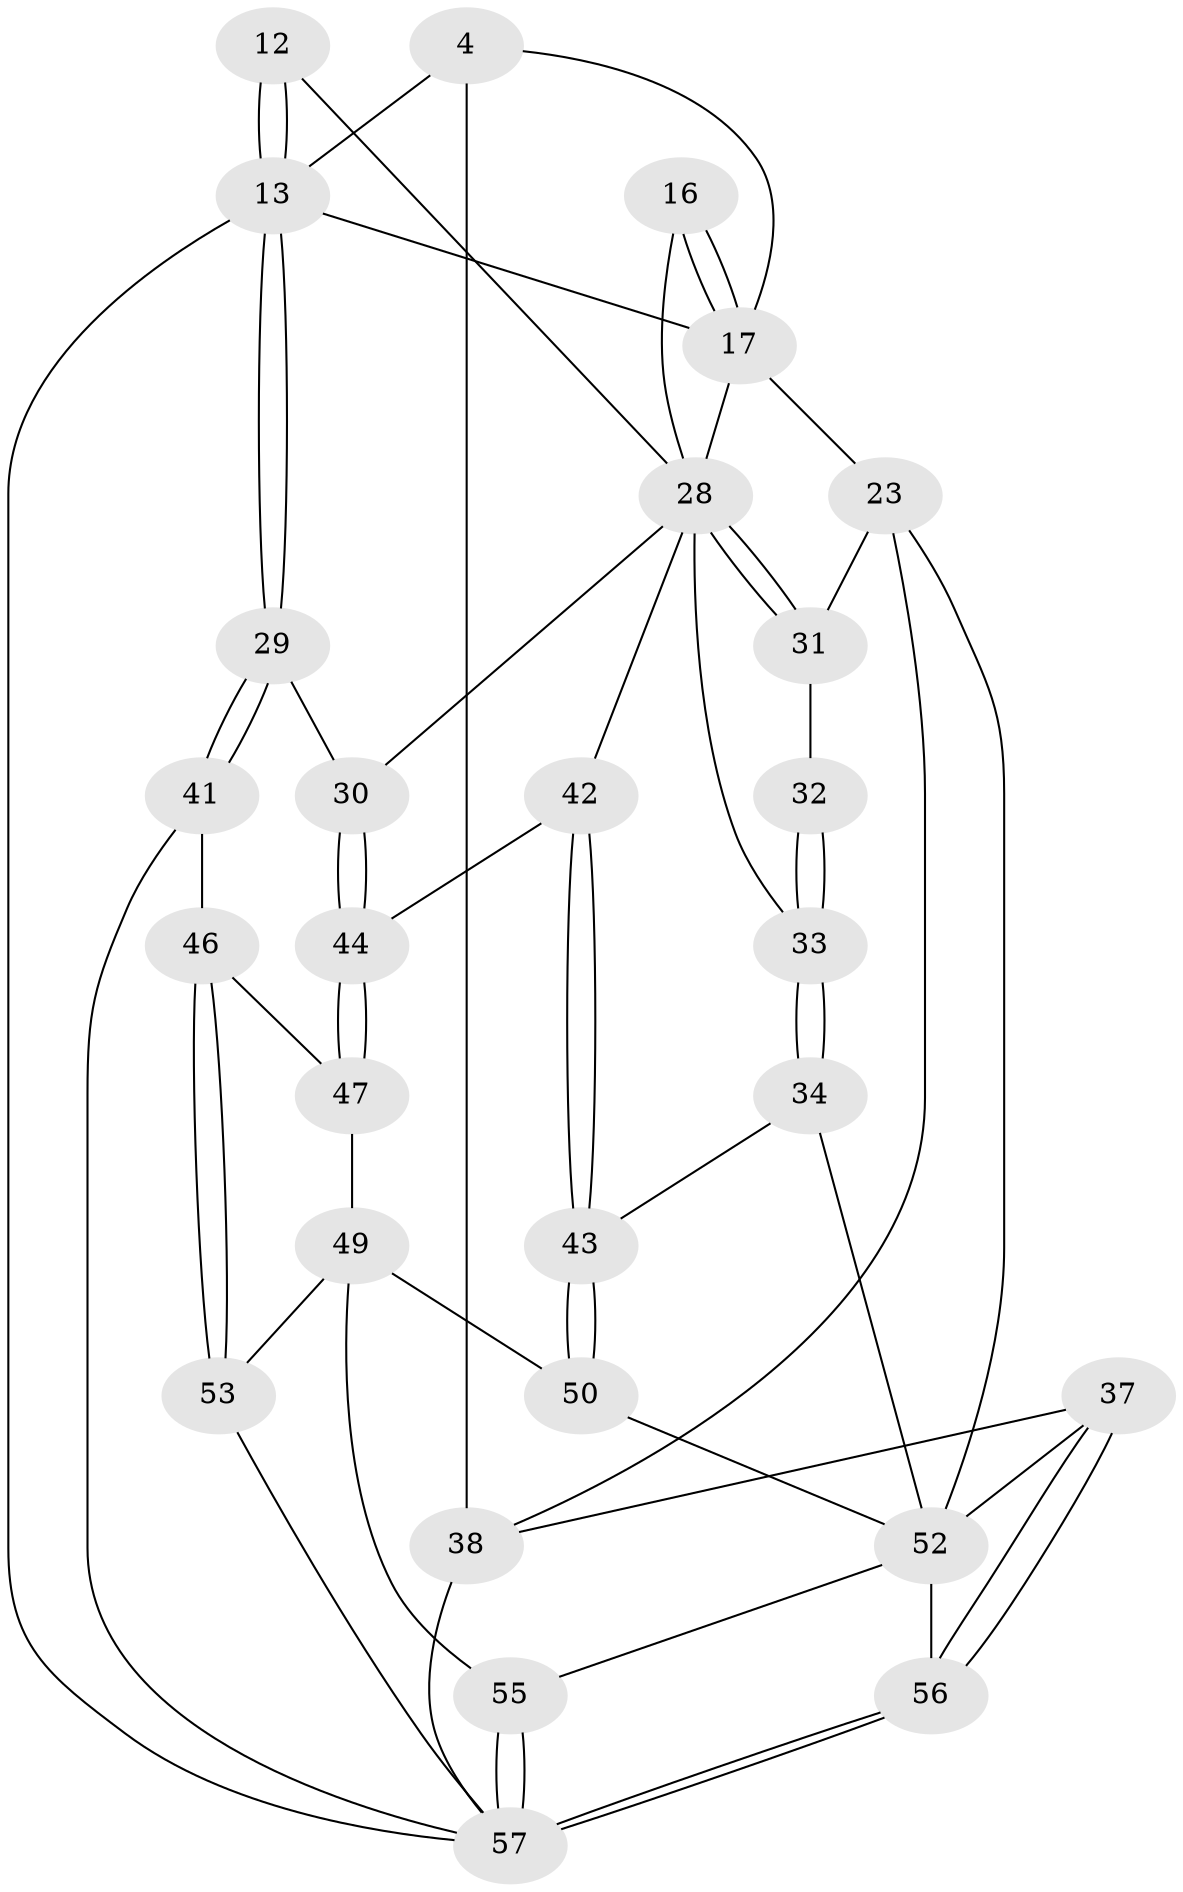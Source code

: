 // original degree distribution, {3: 0.03508771929824561, 4: 0.21052631578947367, 5: 0.5964912280701754, 6: 0.15789473684210525}
// Generated by graph-tools (version 1.1) at 2025/01/03/09/25 05:01:39]
// undirected, 28 vertices, 64 edges
graph export_dot {
graph [start="1"]
  node [color=gray90,style=filled];
  4 [pos="+0+0"];
  12 [pos="+0.902153522439808+0.10760516479531101"];
  13 [pos="+1+0",super="+3+9"];
  16 [pos="+0.4942781377940734+0.009027734093473691"];
  17 [pos="+0.4009036964272722+0.21519466728400138",super="+7+8+11+10"];
  23 [pos="+0.24684802238208242+0.42523146399503703",super="+20+22"];
  28 [pos="+0.6247304581933292+0.2544497029667776",super="+25"];
  29 [pos="+1+0.3319445697323898"];
  30 [pos="+0.9758263669638921+0.36845925578822"];
  31 [pos="+0.5083256282198694+0.31030388662252334"];
  32 [pos="+0.5472826098268797+0.3627253882327187"];
  33 [pos="+0.5754313729533169+0.4017499501978624",super="+26+27"];
  34 [pos="+0.5846620848829434+0.5630119635490511"];
  37 [pos="+0+0.6382191614139751"];
  38 [pos="+0+0.6391341739100446",super="+19"];
  41 [pos="+1+0.4297573336609657"];
  42 [pos="+0.7223065669905789+0.5386671330890728"];
  43 [pos="+0.6551296727675509+0.5666234367955361"];
  44 [pos="+0.7976774827964985+0.5600261204782204"];
  46 [pos="+1+0.44891107328371743"];
  47 [pos="+0.8479089152463319+0.6134785942224373"];
  49 [pos="+0.8364534104897317+0.7401874971265807",super="+48"];
  50 [pos="+0.7104464770549073+0.7422716887991352"];
  52 [pos="+0.42468180743791756+0.8626863488079349",super="+45+51+36"];
  53 [pos="+0.9348948933408852+0.6728679434907933"];
  55 [pos="+0.529716788666702+1",super="+54"];
  56 [pos="+0.21305295973214924+0.84634744569494"];
  57 [pos="+0+1",super="+40"];
  4 -- 38 [weight=2];
  4 -- 13;
  4 -- 17;
  12 -- 13 [weight=2];
  12 -- 13;
  12 -- 28;
  13 -- 29;
  13 -- 29;
  13 -- 17 [weight=2];
  13 -- 57;
  16 -- 17 [weight=2];
  16 -- 17;
  16 -- 28;
  17 -- 28;
  17 -- 23 [weight=2];
  23 -- 38;
  23 -- 52 [weight=2];
  23 -- 31;
  28 -- 31;
  28 -- 31;
  28 -- 33 [weight=2];
  28 -- 42;
  28 -- 30;
  29 -- 30;
  29 -- 41;
  29 -- 41;
  30 -- 44;
  30 -- 44;
  31 -- 32;
  32 -- 33 [weight=2];
  32 -- 33;
  33 -- 34;
  33 -- 34;
  34 -- 43;
  34 -- 52;
  37 -- 38;
  37 -- 56;
  37 -- 56;
  37 -- 52;
  38 -- 57;
  41 -- 46;
  41 -- 57;
  42 -- 43;
  42 -- 43;
  42 -- 44;
  43 -- 50;
  43 -- 50;
  44 -- 47;
  44 -- 47;
  46 -- 47;
  46 -- 53;
  46 -- 53;
  47 -- 49;
  49 -- 50;
  49 -- 55;
  49 -- 53;
  50 -- 52;
  52 -- 56;
  52 -- 55;
  53 -- 57;
  55 -- 57 [weight=2];
  55 -- 57;
  56 -- 57;
  56 -- 57;
}
